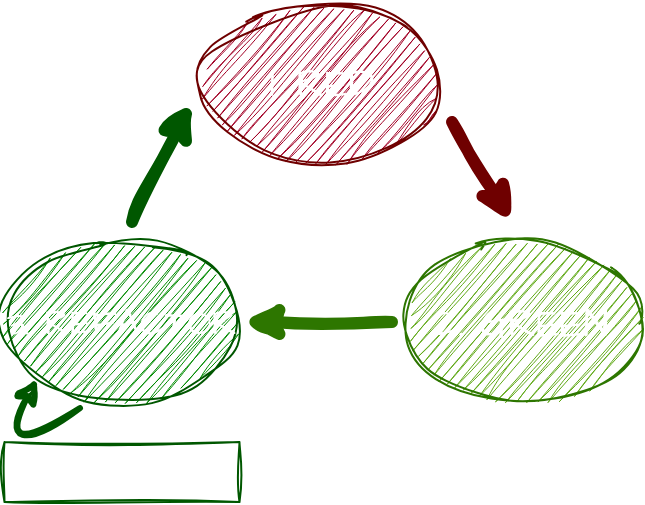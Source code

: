<mxfile>
    <diagram id="-dzr-VzIc1iXK7SEfwf3" name="Page-1">
        <mxGraphModel dx="2825" dy="2326" grid="1" gridSize="10" guides="1" tooltips="1" connect="1" arrows="1" fold="1" page="1" pageScale="1" pageWidth="827" pageHeight="1169" background="none" math="0" shadow="0">
            <root>
                <mxCell id="0"/>
                <mxCell id="1" parent="0"/>
                <mxCell id="90" style="edgeStyle=none;html=1;rounded=0;sketch=1;curveFitting=1;jiggle=2;strokeWidth=6;fillColor=#a20025;strokeColor=#6F0000;" parent="1" edge="1">
                    <mxGeometry relative="1" as="geometry">
                        <mxPoint x="-1400" y="-1070" as="sourcePoint"/>
                        <mxPoint x="-1370" y="-1020" as="targetPoint"/>
                    </mxGeometry>
                </mxCell>
                <mxCell id="87" value="&lt;font style=&quot;font-size: 20px;&quot; data-font-src=&quot;https://fonts.googleapis.com/css?family=Architects+Daughter&quot; face=&quot;Architects Daughter&quot;&gt;1. RED&lt;/font&gt;" style="ellipse;whiteSpace=wrap;html=1;fillColor=#a20025;fontColor=#ffffff;strokeColor=#6F0000;rounded=0;sketch=1;curveFitting=1;jiggle=2;" parent="1" vertex="1">
                    <mxGeometry x="-1525" y="-1130" width="120" height="80" as="geometry"/>
                </mxCell>
                <mxCell id="92" style="edgeStyle=none;html=1;rounded=0;sketch=1;curveFitting=1;jiggle=2;strokeWidth=6;fillColor=#60a917;strokeColor=#2D7600;" parent="1" target="89" edge="1">
                    <mxGeometry relative="1" as="geometry">
                        <mxPoint x="-1430" y="-970" as="sourcePoint"/>
                    </mxGeometry>
                </mxCell>
                <mxCell id="88" value="&lt;font style=&quot;font-size: 20px;&quot; face=&quot;Architects Daughter&quot;&gt;2. GREEN&lt;/font&gt;" style="ellipse;whiteSpace=wrap;html=1;fillColor=#60a917;fontColor=#ffffff;strokeColor=#2D7600;rounded=0;sketch=1;curveFitting=1;jiggle=2;" parent="1" vertex="1">
                    <mxGeometry x="-1425" y="-1010" width="120" height="80" as="geometry"/>
                </mxCell>
                <mxCell id="93" style="edgeStyle=none;html=1;rounded=0;sketch=1;curveFitting=1;jiggle=2;strokeWidth=6;fillColor=#008a00;strokeColor=#005700;" parent="1" edge="1">
                    <mxGeometry relative="1" as="geometry">
                        <mxPoint x="-1560" y="-1020" as="sourcePoint"/>
                        <mxPoint x="-1530" y="-1080" as="targetPoint"/>
                    </mxGeometry>
                </mxCell>
                <mxCell id="89" value="&lt;font style=&quot;font-size: 18px;&quot; data-font-src=&quot;https://fonts.googleapis.com/css?family=Architects+Daughter&quot; face=&quot;Architects Daughter&quot;&gt;3. REFACTOR&lt;/font&gt;" style="ellipse;whiteSpace=wrap;html=1;fillColor=#008a00;fontColor=#ffffff;strokeColor=#005700;rounded=0;sketch=1;curveFitting=1;jiggle=2;" parent="1" vertex="1">
                    <mxGeometry x="-1625" y="-1010" width="120" height="80" as="geometry"/>
                </mxCell>
                <mxCell id="99" style="edgeStyle=orthogonalEdgeStyle;sketch=1;hachureGap=4;jiggle=2;curveFitting=1;html=1;fontFamily=Architects Daughter;fontSource=https%3A%2F%2Ffonts.googleapis.com%2Fcss%3Ffamily%3DArchitects%2BDaughter;fontSize=18;exitX=0.325;exitY=1.038;exitDx=0;exitDy=0;exitPerimeter=0;fillColor=#008a00;strokeColor=#005700;curved=1;entryX=0;entryY=1;entryDx=0;entryDy=0;strokeWidth=3;" parent="1" source="89" target="89" edge="1">
                    <mxGeometry relative="1" as="geometry">
                        <mxPoint x="-1585" y="-930" as="sourcePoint"/>
                        <Array as="points">
                            <mxPoint x="-1630" y="-900"/>
                        </Array>
                        <mxPoint x="-1560" y="-920" as="targetPoint"/>
                    </mxGeometry>
                </mxCell>
                <mxCell id="100" value="&lt;font style=&quot;font-size: 14px;&quot;&gt;repeat until clean&lt;/font&gt;" style="text;strokeColor=#005700;align=center;fillColor=none;html=1;verticalAlign=middle;whiteSpace=wrap;rounded=0;sketch=1;hachureGap=4;jiggle=2;curveFitting=1;fontFamily=Architects Daughter;fontSource=https%3A%2F%2Ffonts.googleapis.com%2Fcss%3Ffamily%3DArchitects%2BDaughter;fontSize=20;fontColor=#ffffff;" parent="1" vertex="1">
                    <mxGeometry x="-1623.75" y="-910" width="117.5" height="30" as="geometry"/>
                </mxCell>
            </root>
        </mxGraphModel>
    </diagram>
</mxfile>
